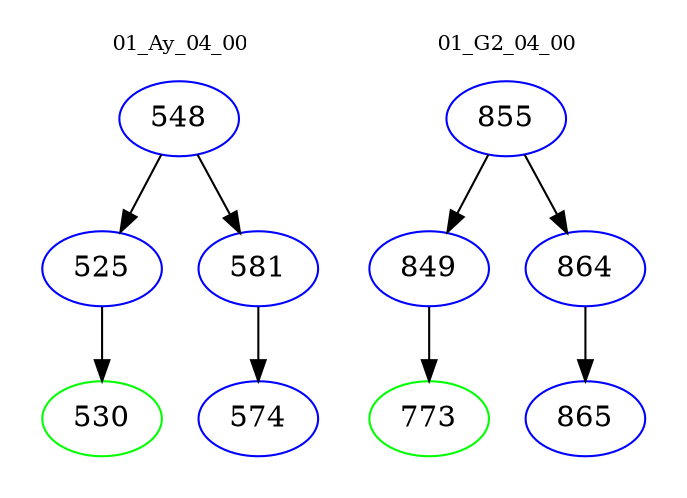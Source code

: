 digraph{
subgraph cluster_0 {
color = white
label = "01_Ay_04_00";
fontsize=10;
T0_548 [label="548", color="blue"]
T0_548 -> T0_525 [color="black"]
T0_525 [label="525", color="blue"]
T0_525 -> T0_530 [color="black"]
T0_530 [label="530", color="green"]
T0_548 -> T0_581 [color="black"]
T0_581 [label="581", color="blue"]
T0_581 -> T0_574 [color="black"]
T0_574 [label="574", color="blue"]
}
subgraph cluster_1 {
color = white
label = "01_G2_04_00";
fontsize=10;
T1_855 [label="855", color="blue"]
T1_855 -> T1_849 [color="black"]
T1_849 [label="849", color="blue"]
T1_849 -> T1_773 [color="black"]
T1_773 [label="773", color="green"]
T1_855 -> T1_864 [color="black"]
T1_864 [label="864", color="blue"]
T1_864 -> T1_865 [color="black"]
T1_865 [label="865", color="blue"]
}
}
